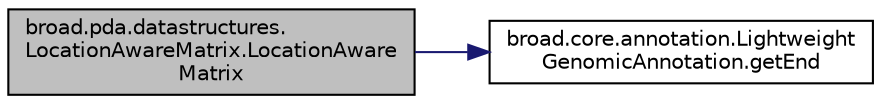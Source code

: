 digraph "broad.pda.datastructures.LocationAwareMatrix.LocationAwareMatrix"
{
  edge [fontname="Helvetica",fontsize="10",labelfontname="Helvetica",labelfontsize="10"];
  node [fontname="Helvetica",fontsize="10",shape=record];
  rankdir="LR";
  Node1 [label="broad.pda.datastructures.\lLocationAwareMatrix.LocationAware\lMatrix",height=0.2,width=0.4,color="black", fillcolor="grey75", style="filled" fontcolor="black"];
  Node1 -> Node2 [color="midnightblue",fontsize="10",style="solid",fontname="Helvetica"];
  Node2 [label="broad.core.annotation.Lightweight\lGenomicAnnotation.getEnd",height=0.2,width=0.4,color="black", fillcolor="white", style="filled",URL="$interfacebroad_1_1core_1_1annotation_1_1_lightweight_genomic_annotation.html#a68b4fd4cda3321ffd91dd427df9b24a7"];
}
